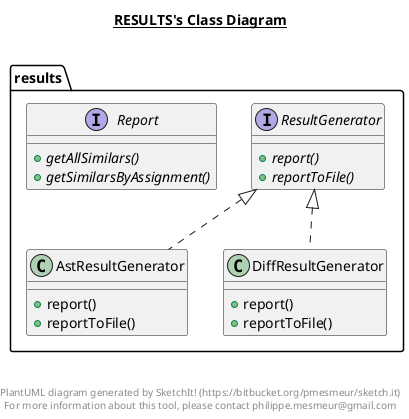 @startuml

title __RESULTS's Class Diagram__\n

  namespace results {
    class results.AstResultGenerator {
        + report()
        + reportToFile()
    }
  }
  

  namespace results {
    class results.DiffResultGenerator {
        + report()
        + reportToFile()
    }
  }
  

  namespace results {
    interface results.Report {
        {abstract} + getAllSimilars()
        {abstract} + getSimilarsByAssignment()
    }
  }
  

  namespace results {
    interface results.ResultGenerator {
        {abstract} + report()
        {abstract} + reportToFile()
    }
  }
  

  results.AstResultGenerator .up.|> ResultGenerator
  results.DiffResultGenerator .up.|> ResultGenerator


right footer


PlantUML diagram generated by SketchIt! (https://bitbucket.org/pmesmeur/sketch.it)
For more information about this tool, please contact philippe.mesmeur@gmail.com
endfooter

@enduml
